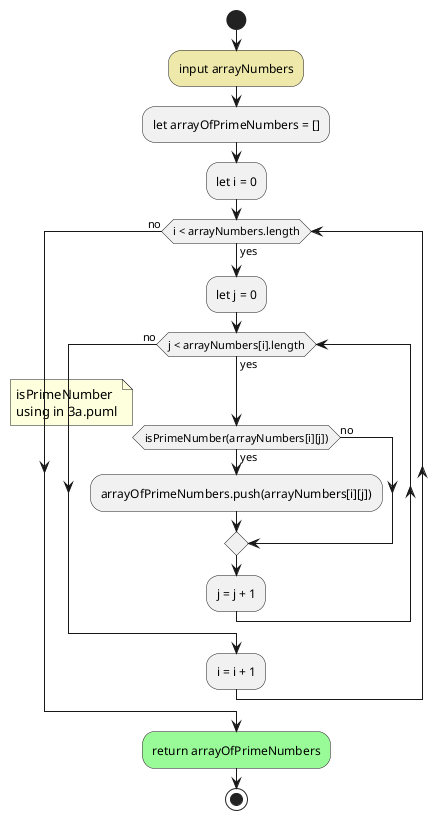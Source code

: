 @startuml findPrimeNumberIn2DArrayNumber
start
    #PaleGoldenRod:input arrayNumbers;
    :let arrayOfPrimeNumbers = [];
    :let i = 0;
    while (i < arrayNumbers.length) is (yes)
        :let j = 0;
        while (j < arrayNumbers[i].length) is (yes)
            if(isPrimeNumber(arrayNumbers[i][j])) then (yes)
                note right
                    isPrimeNumber
                    using in 3a.puml
                end note
                :arrayOfPrimeNumbers.push(arrayNumbers[i][j]);
            else (no)
            endif
            :j = j + 1;
        endwhile (no)
        :i = i + 1;
    endwhile (no)
    #PaleGreen:return arrayOfPrimeNumbers;
stop
@enduml